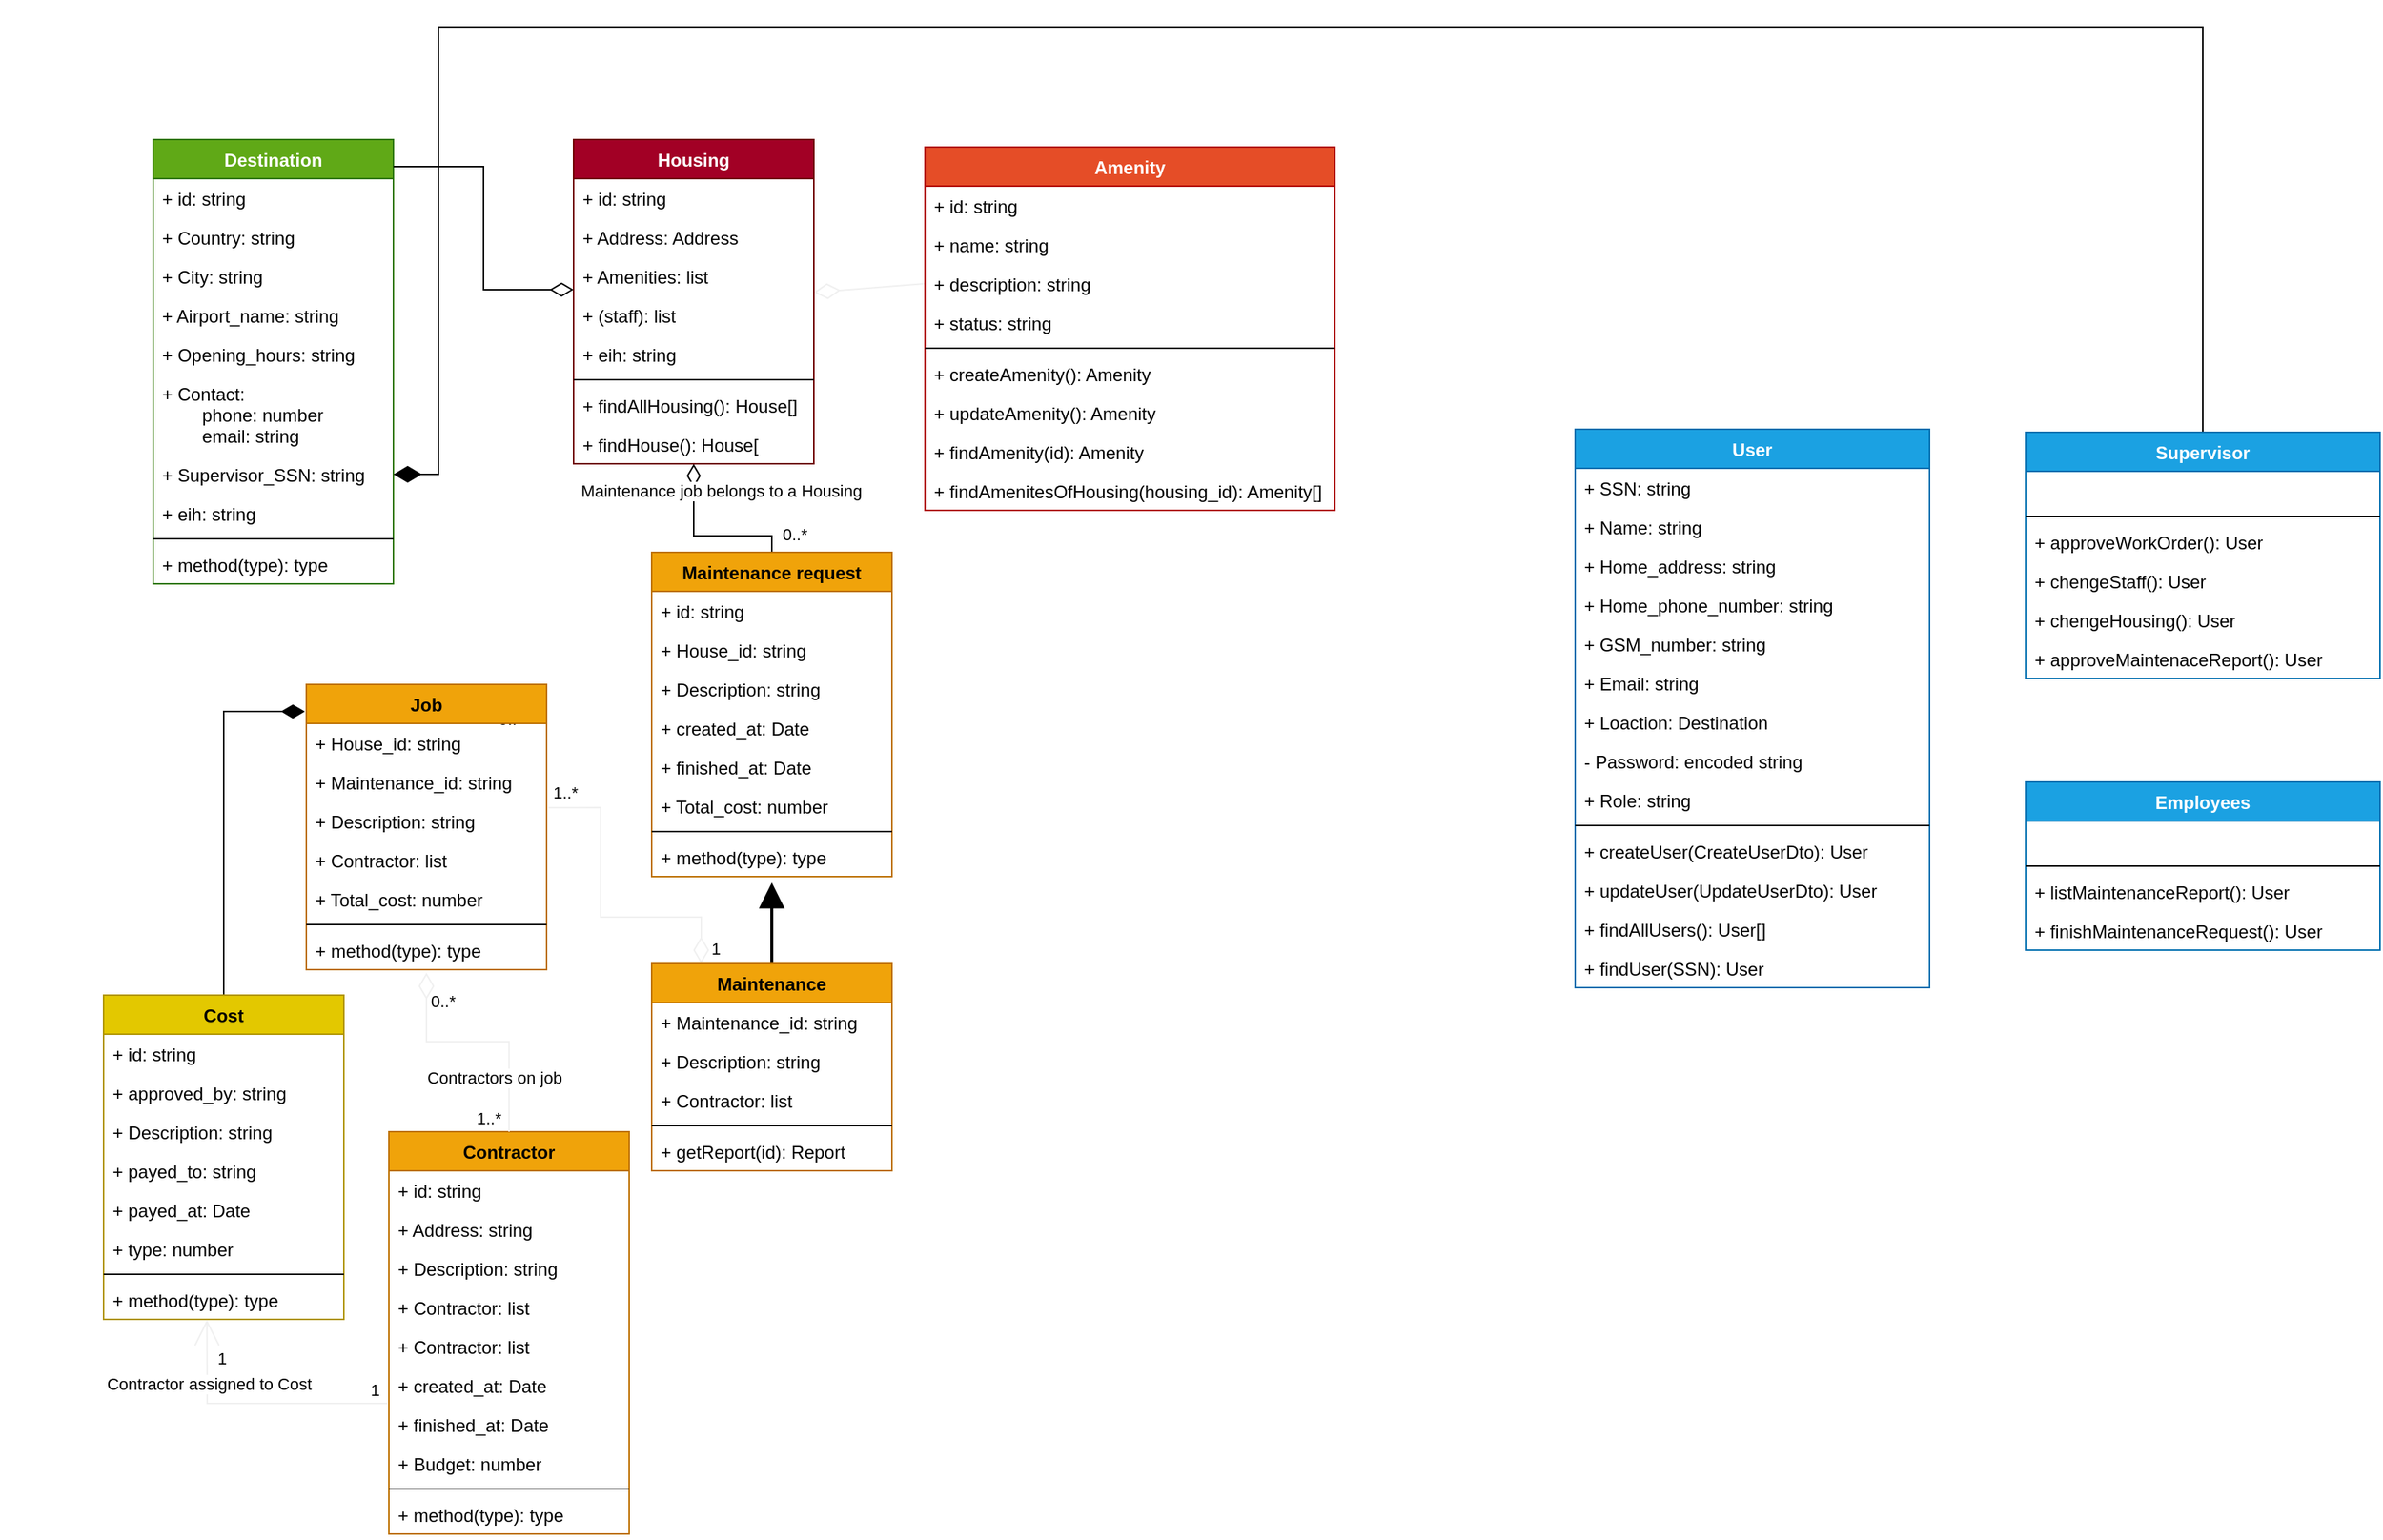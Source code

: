 <mxfile>
    <diagram id="9KU0bBCEW-RaKqwevqUj" name="Page-1">
        <mxGraphModel dx="584" dy="1667" grid="0" gridSize="10" guides="1" tooltips="1" connect="1" arrows="1" fold="1" page="1" pageScale="1" pageWidth="850" pageHeight="1100" math="0" shadow="0">
            <root>
                <mxCell id="0"/>
                <mxCell id="1" parent="0"/>
                <mxCell id="xqXcfZDND8LfCUrQlwkF-1" value="User" style="swimlane;fontStyle=1;align=center;verticalAlign=top;childLayout=stackLayout;horizontal=1;startSize=26;horizontalStack=0;resizeParent=1;resizeParentMax=0;resizeLast=0;collapsible=1;marginBottom=0;fillColor=#1ba1e2;strokeColor=#006EAF;fontColor=#ffffff;" parent="1" vertex="1">
                    <mxGeometry x="1007" y="268" width="236" height="372" as="geometry"/>
                </mxCell>
                <mxCell id="xqXcfZDND8LfCUrQlwkF-2" value="+ SSN: string" style="text;strokeColor=none;fillColor=none;align=left;verticalAlign=top;spacingLeft=4;spacingRight=4;overflow=hidden;rotatable=0;points=[[0,0.5],[1,0.5]];portConstraint=eastwest;" parent="xqXcfZDND8LfCUrQlwkF-1" vertex="1">
                    <mxGeometry y="26" width="236" height="26" as="geometry"/>
                </mxCell>
                <mxCell id="xqXcfZDND8LfCUrQlwkF-5" value="+ Name: string" style="text;strokeColor=none;fillColor=none;align=left;verticalAlign=top;spacingLeft=4;spacingRight=4;overflow=hidden;rotatable=0;points=[[0,0.5],[1,0.5]];portConstraint=eastwest;" parent="xqXcfZDND8LfCUrQlwkF-1" vertex="1">
                    <mxGeometry y="52" width="236" height="26" as="geometry"/>
                </mxCell>
                <mxCell id="61" value="+ Home_address: string" style="text;strokeColor=none;fillColor=none;align=left;verticalAlign=top;spacingLeft=4;spacingRight=4;overflow=hidden;rotatable=0;points=[[0,0.5],[1,0.5]];portConstraint=eastwest;" vertex="1" parent="xqXcfZDND8LfCUrQlwkF-1">
                    <mxGeometry y="78" width="236" height="26" as="geometry"/>
                </mxCell>
                <mxCell id="63" value="+ Home_phone_number: string" style="text;strokeColor=none;fillColor=none;align=left;verticalAlign=top;spacingLeft=4;spacingRight=4;overflow=hidden;rotatable=0;points=[[0,0.5],[1,0.5]];portConstraint=eastwest;" vertex="1" parent="xqXcfZDND8LfCUrQlwkF-1">
                    <mxGeometry y="104" width="236" height="26" as="geometry"/>
                </mxCell>
                <mxCell id="64" value="+ GSM_number: string" style="text;strokeColor=none;fillColor=none;align=left;verticalAlign=top;spacingLeft=4;spacingRight=4;overflow=hidden;rotatable=0;points=[[0,0.5],[1,0.5]];portConstraint=eastwest;" vertex="1" parent="xqXcfZDND8LfCUrQlwkF-1">
                    <mxGeometry y="130" width="236" height="26" as="geometry"/>
                </mxCell>
                <mxCell id="65" value="+ Email: string" style="text;strokeColor=none;fillColor=none;align=left;verticalAlign=top;spacingLeft=4;spacingRight=4;overflow=hidden;rotatable=0;points=[[0,0.5],[1,0.5]];portConstraint=eastwest;" vertex="1" parent="xqXcfZDND8LfCUrQlwkF-1">
                    <mxGeometry y="156" width="236" height="26" as="geometry"/>
                </mxCell>
                <mxCell id="66" value="+ Loaction: Destination" style="text;strokeColor=none;fillColor=none;align=left;verticalAlign=top;spacingLeft=4;spacingRight=4;overflow=hidden;rotatable=0;points=[[0,0.5],[1,0.5]];portConstraint=eastwest;" vertex="1" parent="xqXcfZDND8LfCUrQlwkF-1">
                    <mxGeometry y="182" width="236" height="26" as="geometry"/>
                </mxCell>
                <mxCell id="xqXcfZDND8LfCUrQlwkF-6" value="- Password: encoded string" style="text;strokeColor=none;fillColor=none;align=left;verticalAlign=top;spacingLeft=4;spacingRight=4;overflow=hidden;rotatable=0;points=[[0,0.5],[1,0.5]];portConstraint=eastwest;" parent="xqXcfZDND8LfCUrQlwkF-1" vertex="1">
                    <mxGeometry y="208" width="236" height="26" as="geometry"/>
                </mxCell>
                <mxCell id="xqXcfZDND8LfCUrQlwkF-7" value="+ Role: string" style="text;strokeColor=none;fillColor=none;align=left;verticalAlign=top;spacingLeft=4;spacingRight=4;overflow=hidden;rotatable=0;points=[[0,0.5],[1,0.5]];portConstraint=eastwest;" parent="xqXcfZDND8LfCUrQlwkF-1" vertex="1">
                    <mxGeometry y="234" width="236" height="26" as="geometry"/>
                </mxCell>
                <mxCell id="xqXcfZDND8LfCUrQlwkF-3" value="" style="line;strokeWidth=1;fillColor=none;align=left;verticalAlign=middle;spacingTop=-1;spacingLeft=3;spacingRight=3;rotatable=0;labelPosition=right;points=[];portConstraint=eastwest;" parent="xqXcfZDND8LfCUrQlwkF-1" vertex="1">
                    <mxGeometry y="260" width="236" height="8" as="geometry"/>
                </mxCell>
                <mxCell id="xqXcfZDND8LfCUrQlwkF-4" value="+ createUser(CreateUserDto): User" style="text;strokeColor=none;fillColor=none;align=left;verticalAlign=top;spacingLeft=4;spacingRight=4;overflow=hidden;rotatable=0;points=[[0,0.5],[1,0.5]];portConstraint=eastwest;" parent="xqXcfZDND8LfCUrQlwkF-1" vertex="1">
                    <mxGeometry y="268" width="236" height="26" as="geometry"/>
                </mxCell>
                <mxCell id="28" value="+ updateUser(UpdateUserDto): User" style="text;strokeColor=none;fillColor=none;align=left;verticalAlign=top;spacingLeft=4;spacingRight=4;overflow=hidden;rotatable=0;points=[[0,0.5],[1,0.5]];portConstraint=eastwest;" vertex="1" parent="xqXcfZDND8LfCUrQlwkF-1">
                    <mxGeometry y="294" width="236" height="26" as="geometry"/>
                </mxCell>
                <mxCell id="29" value="+ findAllUsers(): User[]" style="text;strokeColor=none;fillColor=none;align=left;verticalAlign=top;spacingLeft=4;spacingRight=4;overflow=hidden;rotatable=0;points=[[0,0.5],[1,0.5]];portConstraint=eastwest;" vertex="1" parent="xqXcfZDND8LfCUrQlwkF-1">
                    <mxGeometry y="320" width="236" height="26" as="geometry"/>
                </mxCell>
                <mxCell id="30" value="+ findUser(SSN): User" style="text;strokeColor=none;fillColor=none;align=left;verticalAlign=top;spacingLeft=4;spacingRight=4;overflow=hidden;rotatable=0;points=[[0,0.5],[1,0.5]];portConstraint=eastwest;" vertex="1" parent="xqXcfZDND8LfCUrQlwkF-1">
                    <mxGeometry y="346" width="236" height="26" as="geometry"/>
                </mxCell>
                <mxCell id="12" style="edgeStyle=none;html=1;entryX=0.5;entryY=0;entryDx=0;entryDy=0;startArrow=diamondThin;startFill=0;endArrow=none;endFill=0;endSize=14;startSize=13;rounded=0;" edge="1" parent="1" source="xqXcfZDND8LfCUrQlwkF-8" target="xqXcfZDND8LfCUrQlwkF-35">
                    <mxGeometry relative="1" as="geometry">
                        <Array as="points">
                            <mxPoint x="420" y="339"/>
                            <mxPoint x="472" y="339"/>
                        </Array>
                    </mxGeometry>
                </mxCell>
                <mxCell id="79" style="edgeStyle=none;rounded=0;jumpStyle=line;html=1;entryX=0;entryY=0.5;entryDx=0;entryDy=0;fontSize=11;startArrow=diamondThin;startFill=0;endArrow=none;endFill=0;startSize=15;endSize=16;strokeColor=#f0f0f0;" edge="1" parent="1" source="xqXcfZDND8LfCUrQlwkF-8" target="70">
                    <mxGeometry relative="1" as="geometry"/>
                </mxCell>
                <mxCell id="xqXcfZDND8LfCUrQlwkF-8" value="Housing" style="swimlane;fontStyle=1;align=center;verticalAlign=top;childLayout=stackLayout;horizontal=1;startSize=26;horizontalStack=0;resizeParent=1;resizeParentMax=0;resizeLast=0;collapsible=1;marginBottom=0;fillColor=#a20025;strokeColor=#6F0000;fontColor=#ffffff;" parent="1" vertex="1">
                    <mxGeometry x="340" y="75" width="160" height="216" as="geometry"/>
                </mxCell>
                <mxCell id="xqXcfZDND8LfCUrQlwkF-15" value="+ id: string" style="text;strokeColor=none;fillColor=none;align=left;verticalAlign=top;spacingLeft=4;spacingRight=4;overflow=hidden;rotatable=0;points=[[0,0.5],[1,0.5]];portConstraint=eastwest;" parent="xqXcfZDND8LfCUrQlwkF-8" vertex="1">
                    <mxGeometry y="26" width="160" height="26" as="geometry"/>
                </mxCell>
                <mxCell id="xqXcfZDND8LfCUrQlwkF-9" value="+ Address: Address" style="text;strokeColor=none;fillColor=none;align=left;verticalAlign=top;spacingLeft=4;spacingRight=4;overflow=hidden;rotatable=0;points=[[0,0.5],[1,0.5]];portConstraint=eastwest;" parent="xqXcfZDND8LfCUrQlwkF-8" vertex="1">
                    <mxGeometry y="52" width="160" height="26" as="geometry"/>
                </mxCell>
                <mxCell id="xqXcfZDND8LfCUrQlwkF-10" value="+ Amenities: list" style="text;strokeColor=none;fillColor=none;align=left;verticalAlign=top;spacingLeft=4;spacingRight=4;overflow=hidden;rotatable=0;points=[[0,0.5],[1,0.5]];portConstraint=eastwest;" parent="xqXcfZDND8LfCUrQlwkF-8" vertex="1">
                    <mxGeometry y="78" width="160" height="26" as="geometry"/>
                </mxCell>
                <mxCell id="xqXcfZDND8LfCUrQlwkF-11" value="+ (staff): list" style="text;strokeColor=none;fillColor=none;align=left;verticalAlign=top;spacingLeft=4;spacingRight=4;overflow=hidden;rotatable=0;points=[[0,0.5],[1,0.5]];portConstraint=eastwest;" parent="xqXcfZDND8LfCUrQlwkF-8" vertex="1">
                    <mxGeometry y="104" width="160" height="26" as="geometry"/>
                </mxCell>
                <mxCell id="xqXcfZDND8LfCUrQlwkF-12" value="+ eih: string" style="text;strokeColor=none;fillColor=none;align=left;verticalAlign=top;spacingLeft=4;spacingRight=4;overflow=hidden;rotatable=0;points=[[0,0.5],[1,0.5]];portConstraint=eastwest;" parent="xqXcfZDND8LfCUrQlwkF-8" vertex="1">
                    <mxGeometry y="130" width="160" height="26" as="geometry"/>
                </mxCell>
                <mxCell id="xqXcfZDND8LfCUrQlwkF-13" value="" style="line;strokeWidth=1;fillColor=none;align=left;verticalAlign=middle;spacingTop=-1;spacingLeft=3;spacingRight=3;rotatable=0;labelPosition=right;points=[];portConstraint=eastwest;" parent="xqXcfZDND8LfCUrQlwkF-8" vertex="1">
                    <mxGeometry y="156" width="160" height="8" as="geometry"/>
                </mxCell>
                <mxCell id="xqXcfZDND8LfCUrQlwkF-14" value="+ findAllHousing(): House[]" style="text;strokeColor=none;fillColor=none;align=left;verticalAlign=top;spacingLeft=4;spacingRight=4;overflow=hidden;rotatable=0;points=[[0,0.5],[1,0.5]];portConstraint=eastwest;" parent="xqXcfZDND8LfCUrQlwkF-8" vertex="1">
                    <mxGeometry y="164" width="160" height="26" as="geometry"/>
                </mxCell>
                <mxCell id="119" value="+ findHouse(): House[" style="text;strokeColor=none;fillColor=none;align=left;verticalAlign=top;spacingLeft=4;spacingRight=4;overflow=hidden;rotatable=0;points=[[0,0.5],[1,0.5]];portConstraint=eastwest;" vertex="1" parent="xqXcfZDND8LfCUrQlwkF-8">
                    <mxGeometry y="190" width="160" height="26" as="geometry"/>
                </mxCell>
                <mxCell id="xqXcfZDND8LfCUrQlwkF-16" value="Destination" style="swimlane;fontStyle=1;align=center;verticalAlign=top;childLayout=stackLayout;horizontal=1;startSize=26;horizontalStack=0;resizeParent=1;resizeParentMax=0;resizeLast=0;collapsible=1;marginBottom=0;fillColor=#60a917;strokeColor=#2D7600;fontColor=#ffffff;" parent="1" vertex="1">
                    <mxGeometry x="60" y="75" width="160" height="296" as="geometry"/>
                </mxCell>
                <mxCell id="xqXcfZDND8LfCUrQlwkF-17" value="+ id: string" style="text;strokeColor=none;fillColor=none;align=left;verticalAlign=top;spacingLeft=4;spacingRight=4;overflow=hidden;rotatable=0;points=[[0,0.5],[1,0.5]];portConstraint=eastwest;" parent="xqXcfZDND8LfCUrQlwkF-16" vertex="1">
                    <mxGeometry y="26" width="160" height="26" as="geometry"/>
                </mxCell>
                <mxCell id="xqXcfZDND8LfCUrQlwkF-18" value="+ Country: string" style="text;strokeColor=none;fillColor=none;align=left;verticalAlign=top;spacingLeft=4;spacingRight=4;overflow=hidden;rotatable=0;points=[[0,0.5],[1,0.5]];portConstraint=eastwest;" parent="xqXcfZDND8LfCUrQlwkF-16" vertex="1">
                    <mxGeometry y="52" width="160" height="26" as="geometry"/>
                </mxCell>
                <mxCell id="xqXcfZDND8LfCUrQlwkF-32" value="+ City: string" style="text;strokeColor=none;fillColor=none;align=left;verticalAlign=top;spacingLeft=4;spacingRight=4;overflow=hidden;rotatable=0;points=[[0,0.5],[1,0.5]];portConstraint=eastwest;" parent="xqXcfZDND8LfCUrQlwkF-16" vertex="1">
                    <mxGeometry y="78" width="160" height="26" as="geometry"/>
                </mxCell>
                <mxCell id="xqXcfZDND8LfCUrQlwkF-34" value="+ Airport_name: string" style="text;strokeColor=none;fillColor=none;align=left;verticalAlign=top;spacingLeft=4;spacingRight=4;overflow=hidden;rotatable=0;points=[[0,0.5],[1,0.5]];portConstraint=eastwest;" parent="xqXcfZDND8LfCUrQlwkF-16" vertex="1">
                    <mxGeometry y="104" width="160" height="26" as="geometry"/>
                </mxCell>
                <mxCell id="xqXcfZDND8LfCUrQlwkF-33" value="+ Opening_hours: string" style="text;strokeColor=none;fillColor=none;align=left;verticalAlign=top;spacingLeft=4;spacingRight=4;overflow=hidden;rotatable=0;points=[[0,0.5],[1,0.5]];portConstraint=eastwest;" parent="xqXcfZDND8LfCUrQlwkF-16" vertex="1">
                    <mxGeometry y="130" width="160" height="26" as="geometry"/>
                </mxCell>
                <mxCell id="xqXcfZDND8LfCUrQlwkF-19" value="+ Contact: &#10;        phone: number&#10;        email: string" style="text;strokeColor=none;fillColor=none;align=left;verticalAlign=top;spacingLeft=4;spacingRight=4;overflow=hidden;rotatable=0;points=[[0,0.5],[1,0.5]];portConstraint=eastwest;" parent="xqXcfZDND8LfCUrQlwkF-16" vertex="1">
                    <mxGeometry y="156" width="160" height="54" as="geometry"/>
                </mxCell>
                <mxCell id="xqXcfZDND8LfCUrQlwkF-20" value="+ Supervisor_SSN: string" style="text;strokeColor=none;fillColor=none;align=left;verticalAlign=top;spacingLeft=4;spacingRight=4;overflow=hidden;rotatable=0;points=[[0,0.5],[1,0.5]];portConstraint=eastwest;" parent="xqXcfZDND8LfCUrQlwkF-16" vertex="1">
                    <mxGeometry y="210" width="160" height="26" as="geometry"/>
                </mxCell>
                <mxCell id="xqXcfZDND8LfCUrQlwkF-21" value="+ eih: string" style="text;strokeColor=none;fillColor=none;align=left;verticalAlign=top;spacingLeft=4;spacingRight=4;overflow=hidden;rotatable=0;points=[[0,0.5],[1,0.5]];portConstraint=eastwest;" parent="xqXcfZDND8LfCUrQlwkF-16" vertex="1">
                    <mxGeometry y="236" width="160" height="26" as="geometry"/>
                </mxCell>
                <mxCell id="xqXcfZDND8LfCUrQlwkF-22" value="" style="line;strokeWidth=1;fillColor=none;align=left;verticalAlign=middle;spacingTop=-1;spacingLeft=3;spacingRight=3;rotatable=0;labelPosition=right;points=[];portConstraint=eastwest;" parent="xqXcfZDND8LfCUrQlwkF-16" vertex="1">
                    <mxGeometry y="262" width="160" height="8" as="geometry"/>
                </mxCell>
                <mxCell id="xqXcfZDND8LfCUrQlwkF-23" value="+ method(type): type" style="text;strokeColor=none;fillColor=none;align=left;verticalAlign=top;spacingLeft=4;spacingRight=4;overflow=hidden;rotatable=0;points=[[0,0.5],[1,0.5]];portConstraint=eastwest;" parent="xqXcfZDND8LfCUrQlwkF-16" vertex="1">
                    <mxGeometry y="270" width="160" height="26" as="geometry"/>
                </mxCell>
                <mxCell id="15" style="edgeStyle=none;html=1;fontSize=8;startArrow=diamondThin;startFill=1;endArrow=none;endFill=0;startSize=13;endSize=14;entryX=0.5;entryY=0;entryDx=0;entryDy=0;exitX=-0.006;exitY=0.095;exitDx=0;exitDy=0;exitPerimeter=0;jumpStyle=line;rounded=0;" edge="1" parent="1" source="80" target="2">
                    <mxGeometry relative="1" as="geometry">
                        <Array as="points">
                            <mxPoint x="107" y="456"/>
                        </Array>
                    </mxGeometry>
                </mxCell>
                <mxCell id="92" style="edgeStyle=none;rounded=0;jumpStyle=line;html=1;entryX=1.007;entryY=0.16;entryDx=0;entryDy=0;entryPerimeter=0;fontSize=11;startArrow=diamondThin;startFill=0;endArrow=none;endFill=0;startSize=15;endSize=16;strokeColor=#f0f0f0;exitX=0.206;exitY=0;exitDx=0;exitDy=0;exitPerimeter=0;" edge="1" parent="1" source="110" target="83">
                    <mxGeometry relative="1" as="geometry">
                        <Array as="points">
                            <mxPoint x="425" y="593"/>
                            <mxPoint x="358" y="593"/>
                            <mxPoint x="358" y="520"/>
                        </Array>
                    </mxGeometry>
                </mxCell>
                <mxCell id="xqXcfZDND8LfCUrQlwkF-35" value="Maintenance request" style="swimlane;fontStyle=1;align=center;verticalAlign=top;childLayout=stackLayout;horizontal=1;startSize=26;horizontalStack=0;resizeParent=1;resizeParentMax=0;resizeLast=0;collapsible=1;marginBottom=0;fillColor=#f0a30a;strokeColor=#BD7000;fontColor=#000000;" parent="1" vertex="1">
                    <mxGeometry x="392" y="350" width="160" height="216" as="geometry"/>
                </mxCell>
                <mxCell id="xqXcfZDND8LfCUrQlwkF-36" value="+ id: string" style="text;strokeColor=none;fillColor=none;align=left;verticalAlign=top;spacingLeft=4;spacingRight=4;overflow=hidden;rotatable=0;points=[[0,0.5],[1,0.5]];portConstraint=eastwest;" parent="xqXcfZDND8LfCUrQlwkF-35" vertex="1">
                    <mxGeometry y="26" width="160" height="26" as="geometry"/>
                </mxCell>
                <mxCell id="111" value="+ House_id: string" style="text;strokeColor=none;fillColor=none;align=left;verticalAlign=top;spacingLeft=4;spacingRight=4;overflow=hidden;rotatable=0;points=[[0,0.5],[1,0.5]];portConstraint=eastwest;" vertex="1" parent="xqXcfZDND8LfCUrQlwkF-35">
                    <mxGeometry y="52" width="160" height="26" as="geometry"/>
                </mxCell>
                <mxCell id="xqXcfZDND8LfCUrQlwkF-38" value="+ Description: string" style="text;strokeColor=none;fillColor=none;align=left;verticalAlign=top;spacingLeft=4;spacingRight=4;overflow=hidden;rotatable=0;points=[[0,0.5],[1,0.5]];portConstraint=eastwest;" parent="xqXcfZDND8LfCUrQlwkF-35" vertex="1">
                    <mxGeometry y="78" width="160" height="26" as="geometry"/>
                </mxCell>
                <mxCell id="xqXcfZDND8LfCUrQlwkF-40" value="+ created_at: Date" style="text;strokeColor=none;fillColor=none;align=left;verticalAlign=top;spacingLeft=4;spacingRight=4;overflow=hidden;rotatable=0;points=[[0,0.5],[1,0.5]];portConstraint=eastwest;" parent="xqXcfZDND8LfCUrQlwkF-35" vertex="1">
                    <mxGeometry y="104" width="160" height="26" as="geometry"/>
                </mxCell>
                <mxCell id="101" value="+ finished_at: Date" style="text;strokeColor=none;fillColor=none;align=left;verticalAlign=top;spacingLeft=4;spacingRight=4;overflow=hidden;rotatable=0;points=[[0,0.5],[1,0.5]];portConstraint=eastwest;" vertex="1" parent="xqXcfZDND8LfCUrQlwkF-35">
                    <mxGeometry y="130" width="160" height="26" as="geometry"/>
                </mxCell>
                <mxCell id="115" value="+ Total_cost: number" style="text;strokeColor=none;fillColor=none;align=left;verticalAlign=top;spacingLeft=4;spacingRight=4;overflow=hidden;rotatable=0;points=[[0,0.5],[1,0.5]];portConstraint=eastwest;" vertex="1" parent="xqXcfZDND8LfCUrQlwkF-35">
                    <mxGeometry y="156" width="160" height="26" as="geometry"/>
                </mxCell>
                <mxCell id="xqXcfZDND8LfCUrQlwkF-41" value="" style="line;strokeWidth=1;fillColor=none;align=left;verticalAlign=middle;spacingTop=-1;spacingLeft=3;spacingRight=3;rotatable=0;labelPosition=right;points=[];portConstraint=eastwest;" parent="xqXcfZDND8LfCUrQlwkF-35" vertex="1">
                    <mxGeometry y="182" width="160" height="8" as="geometry"/>
                </mxCell>
                <mxCell id="xqXcfZDND8LfCUrQlwkF-42" value="+ method(type): type" style="text;strokeColor=none;fillColor=none;align=left;verticalAlign=top;spacingLeft=4;spacingRight=4;overflow=hidden;rotatable=0;points=[[0,0.5],[1,0.5]];portConstraint=eastwest;" parent="xqXcfZDND8LfCUrQlwkF-35" vertex="1">
                    <mxGeometry y="190" width="160" height="26" as="geometry"/>
                </mxCell>
                <mxCell id="2" value="Cost" style="swimlane;fontStyle=1;align=center;verticalAlign=top;childLayout=stackLayout;horizontal=1;startSize=26;horizontalStack=0;resizeParent=1;resizeParentMax=0;resizeLast=0;collapsible=1;marginBottom=0;fillColor=#e3c800;strokeColor=#B09500;fontColor=#000000;" vertex="1" parent="1">
                    <mxGeometry x="27" y="645" width="160" height="216" as="geometry"/>
                </mxCell>
                <mxCell id="3" value="+ id: string" style="text;strokeColor=none;fillColor=none;align=left;verticalAlign=top;spacingLeft=4;spacingRight=4;overflow=hidden;rotatable=0;points=[[0,0.5],[1,0.5]];portConstraint=eastwest;" vertex="1" parent="2">
                    <mxGeometry y="26" width="160" height="26" as="geometry"/>
                </mxCell>
                <mxCell id="4" value="+ approved_by: string" style="text;strokeColor=none;fillColor=none;align=left;verticalAlign=top;spacingLeft=4;spacingRight=4;overflow=hidden;rotatable=0;points=[[0,0.5],[1,0.5]];portConstraint=eastwest;" vertex="1" parent="2">
                    <mxGeometry y="52" width="160" height="26" as="geometry"/>
                </mxCell>
                <mxCell id="5" value="+ Description: string" style="text;strokeColor=none;fillColor=none;align=left;verticalAlign=top;spacingLeft=4;spacingRight=4;overflow=hidden;rotatable=0;points=[[0,0.5],[1,0.5]];portConstraint=eastwest;" vertex="1" parent="2">
                    <mxGeometry y="78" width="160" height="26" as="geometry"/>
                </mxCell>
                <mxCell id="6" value="+ payed_to: string" style="text;strokeColor=none;fillColor=none;align=left;verticalAlign=top;spacingLeft=4;spacingRight=4;overflow=hidden;rotatable=0;points=[[0,0.5],[1,0.5]];portConstraint=eastwest;" vertex="1" parent="2">
                    <mxGeometry y="104" width="160" height="26" as="geometry"/>
                </mxCell>
                <mxCell id="7" value="+ payed_at: Date" style="text;strokeColor=none;fillColor=none;align=left;verticalAlign=top;spacingLeft=4;spacingRight=4;overflow=hidden;rotatable=0;points=[[0,0.5],[1,0.5]];portConstraint=eastwest;" vertex="1" parent="2">
                    <mxGeometry y="130" width="160" height="26" as="geometry"/>
                </mxCell>
                <mxCell id="9" value="+ type: number" style="text;strokeColor=none;fillColor=none;align=left;verticalAlign=top;spacingLeft=4;spacingRight=4;overflow=hidden;rotatable=0;points=[[0,0.5],[1,0.5]];portConstraint=eastwest;" vertex="1" parent="2">
                    <mxGeometry y="156" width="160" height="26" as="geometry"/>
                </mxCell>
                <mxCell id="10" value="" style="line;strokeWidth=1;fillColor=none;align=left;verticalAlign=middle;spacingTop=-1;spacingLeft=3;spacingRight=3;rotatable=0;labelPosition=right;points=[];portConstraint=eastwest;" vertex="1" parent="2">
                    <mxGeometry y="182" width="160" height="8" as="geometry"/>
                </mxCell>
                <mxCell id="11" value="+ method(type): type" style="text;strokeColor=none;fillColor=none;align=left;verticalAlign=top;spacingLeft=4;spacingRight=4;overflow=hidden;rotatable=0;points=[[0,0.5],[1,0.5]];portConstraint=eastwest;" vertex="1" parent="2">
                    <mxGeometry y="190" width="160" height="26" as="geometry"/>
                </mxCell>
                <mxCell id="13" value="0..*" style="text;html=1;resizable=0;autosize=1;align=center;verticalAlign=middle;points=[];fillColor=none;strokeColor=none;rounded=0;fontSize=11;" vertex="1" parent="1">
                    <mxGeometry x="473" y="329" width="27" height="17" as="geometry"/>
                </mxCell>
                <mxCell id="16" value="Contractor" style="swimlane;fontStyle=1;align=center;verticalAlign=top;childLayout=stackLayout;horizontal=1;startSize=26;horizontalStack=0;resizeParent=1;resizeParentMax=0;resizeLast=0;collapsible=1;marginBottom=0;fillColor=#f0a30a;strokeColor=#BD7000;fontColor=#000000;" vertex="1" parent="1">
                    <mxGeometry x="217" y="736" width="160" height="268" as="geometry"/>
                </mxCell>
                <mxCell id="17" value="+ id: string" style="text;strokeColor=none;fillColor=none;align=left;verticalAlign=top;spacingLeft=4;spacingRight=4;overflow=hidden;rotatable=0;points=[[0,0.5],[1,0.5]];portConstraint=eastwest;" vertex="1" parent="16">
                    <mxGeometry y="26" width="160" height="26" as="geometry"/>
                </mxCell>
                <mxCell id="18" value="+ Address: string" style="text;strokeColor=none;fillColor=none;align=left;verticalAlign=top;spacingLeft=4;spacingRight=4;overflow=hidden;rotatable=0;points=[[0,0.5],[1,0.5]];portConstraint=eastwest;" vertex="1" parent="16">
                    <mxGeometry y="52" width="160" height="26" as="geometry"/>
                </mxCell>
                <mxCell id="19" value="+ Description: string" style="text;strokeColor=none;fillColor=none;align=left;verticalAlign=top;spacingLeft=4;spacingRight=4;overflow=hidden;rotatable=0;points=[[0,0.5],[1,0.5]];portConstraint=eastwest;" vertex="1" parent="16">
                    <mxGeometry y="78" width="160" height="26" as="geometry"/>
                </mxCell>
                <mxCell id="36" value="+ Contractor: list" style="text;strokeColor=none;fillColor=none;align=left;verticalAlign=top;spacingLeft=4;spacingRight=4;overflow=hidden;rotatable=0;points=[[0,0.5],[1,0.5]];portConstraint=eastwest;" vertex="1" parent="16">
                    <mxGeometry y="104" width="160" height="26" as="geometry"/>
                </mxCell>
                <mxCell id="20" value="+ Contractor: list" style="text;strokeColor=none;fillColor=none;align=left;verticalAlign=top;spacingLeft=4;spacingRight=4;overflow=hidden;rotatable=0;points=[[0,0.5],[1,0.5]];portConstraint=eastwest;" vertex="1" parent="16">
                    <mxGeometry y="130" width="160" height="26" as="geometry"/>
                </mxCell>
                <mxCell id="21" value="+ created_at: Date" style="text;strokeColor=none;fillColor=none;align=left;verticalAlign=top;spacingLeft=4;spacingRight=4;overflow=hidden;rotatable=0;points=[[0,0.5],[1,0.5]];portConstraint=eastwest;" vertex="1" parent="16">
                    <mxGeometry y="156" width="160" height="26" as="geometry"/>
                </mxCell>
                <mxCell id="22" value="+ finished_at: Date" style="text;strokeColor=none;fillColor=none;align=left;verticalAlign=top;spacingLeft=4;spacingRight=4;overflow=hidden;rotatable=0;points=[[0,0.5],[1,0.5]];portConstraint=eastwest;" vertex="1" parent="16">
                    <mxGeometry y="182" width="160" height="26" as="geometry"/>
                </mxCell>
                <mxCell id="23" value="+ Budget: number" style="text;strokeColor=none;fillColor=none;align=left;verticalAlign=top;spacingLeft=4;spacingRight=4;overflow=hidden;rotatable=0;points=[[0,0.5],[1,0.5]];portConstraint=eastwest;" vertex="1" parent="16">
                    <mxGeometry y="208" width="160" height="26" as="geometry"/>
                </mxCell>
                <mxCell id="24" value="" style="line;strokeWidth=1;fillColor=none;align=left;verticalAlign=middle;spacingTop=-1;spacingLeft=3;spacingRight=3;rotatable=0;labelPosition=right;points=[];portConstraint=eastwest;" vertex="1" parent="16">
                    <mxGeometry y="234" width="160" height="8" as="geometry"/>
                </mxCell>
                <mxCell id="25" value="+ method(type): type" style="text;strokeColor=none;fillColor=none;align=left;verticalAlign=top;spacingLeft=4;spacingRight=4;overflow=hidden;rotatable=0;points=[[0,0.5],[1,0.5]];portConstraint=eastwest;" vertex="1" parent="16">
                    <mxGeometry y="242" width="160" height="26" as="geometry"/>
                </mxCell>
                <mxCell id="27" style="edgeStyle=none;html=1;startArrow=diamondThin;startFill=0;endArrow=none;endFill=0;endSize=14;startSize=13;rounded=0;" edge="1" parent="1">
                    <mxGeometry relative="1" as="geometry">
                        <mxPoint x="340" y="175" as="sourcePoint"/>
                        <mxPoint x="220" y="93" as="targetPoint"/>
                        <Array as="points">
                            <mxPoint x="280" y="175"/>
                            <mxPoint x="280" y="93"/>
                        </Array>
                    </mxGeometry>
                </mxCell>
                <mxCell id="32" value="" style="endArrow=none;html=1;fontSize=11;startSize=15;endSize=16;strokeColor=#f0f0f0;endFill=0;startArrow=open;startFill=0;exitX=0.43;exitY=1.01;exitDx=0;exitDy=0;exitPerimeter=0;rounded=0;entryX=-0.006;entryY=-0.038;entryDx=0;entryDy=0;entryPerimeter=0;" edge="1" parent="1" source="11" target="22">
                    <mxGeometry relative="1" as="geometry">
                        <mxPoint x="107" y="902" as="sourcePoint"/>
                        <mxPoint x="201" y="926" as="targetPoint"/>
                        <Array as="points">
                            <mxPoint x="96" y="917"/>
                        </Array>
                    </mxGeometry>
                </mxCell>
                <mxCell id="33" value="Contractor assigned to Cost" style="edgeLabel;resizable=0;html=1;align=center;verticalAlign=middle;" connectable="0" vertex="1" parent="32">
                    <mxGeometry relative="1" as="geometry">
                        <mxPoint x="-32" y="-13" as="offset"/>
                    </mxGeometry>
                </mxCell>
                <mxCell id="34" value="1" style="edgeLabel;resizable=0;html=1;align=left;verticalAlign=bottom;" connectable="0" vertex="1" parent="32">
                    <mxGeometry x="-1" relative="1" as="geometry">
                        <mxPoint x="5" y="34" as="offset"/>
                    </mxGeometry>
                </mxCell>
                <mxCell id="35" value="1" style="edgeLabel;resizable=0;html=1;align=right;verticalAlign=bottom;" connectable="0" vertex="1" parent="32">
                    <mxGeometry x="1" relative="1" as="geometry">
                        <mxPoint x="-5" y="-1" as="offset"/>
                    </mxGeometry>
                </mxCell>
                <mxCell id="37" value="" style="endArrow=none;html=1;fontSize=11;startSize=15;endSize=16;strokeColor=#f0f0f0;endFill=0;startArrow=diamondThin;startFill=0;rounded=0;entryX=0.5;entryY=0;entryDx=0;entryDy=0;" edge="1" parent="1" target="16">
                    <mxGeometry relative="1" as="geometry">
                        <mxPoint x="242" y="630" as="sourcePoint"/>
                        <mxPoint x="304" y="734" as="targetPoint"/>
                        <Array as="points">
                            <mxPoint x="242" y="676"/>
                            <mxPoint x="297" y="676"/>
                        </Array>
                    </mxGeometry>
                </mxCell>
                <mxCell id="38" value="Contractors on job" style="edgeLabel;resizable=0;html=1;align=center;verticalAlign=middle;" connectable="0" vertex="1" parent="37">
                    <mxGeometry relative="1" as="geometry">
                        <mxPoint x="10" y="24" as="offset"/>
                    </mxGeometry>
                </mxCell>
                <mxCell id="39" value="0..*" style="edgeLabel;resizable=0;html=1;align=left;verticalAlign=bottom;" connectable="0" vertex="1" parent="37">
                    <mxGeometry x="-1" relative="1" as="geometry">
                        <mxPoint x="1" y="27" as="offset"/>
                    </mxGeometry>
                </mxCell>
                <mxCell id="40" value="1..*" style="edgeLabel;resizable=0;html=1;align=right;verticalAlign=bottom;" connectable="0" vertex="1" parent="37">
                    <mxGeometry x="1" relative="1" as="geometry">
                        <mxPoint x="-5" y="-1" as="offset"/>
                    </mxGeometry>
                </mxCell>
                <mxCell id="41" value="Maintenance job belongs to a Housing" style="edgeLabel;resizable=0;html=1;align=center;verticalAlign=middle;" connectable="0" vertex="1" parent="37">
                    <mxGeometry relative="1" as="geometry">
                        <mxPoint x="161" y="-367" as="offset"/>
                    </mxGeometry>
                </mxCell>
                <mxCell id="93" value="0..*" style="edgeLabel;resizable=0;html=1;align=left;verticalAlign=bottom;" connectable="0" vertex="1" parent="37">
                    <mxGeometry x="-1" relative="1" as="geometry">
                        <mxPoint x="46" y="-161" as="offset"/>
                    </mxGeometry>
                </mxCell>
                <mxCell id="90" style="edgeStyle=none;html=1;entryX=1;entryY=0.5;entryDx=0;entryDy=0;endArrow=diamondThin;endFill=1;rounded=0;endSize=16;startSize=14;" edge="1" parent="1" source="42" target="xqXcfZDND8LfCUrQlwkF-20">
                    <mxGeometry relative="1" as="geometry">
                        <mxPoint x="256" y="302" as="targetPoint"/>
                        <Array as="points">
                            <mxPoint x="1425"/>
                            <mxPoint x="250"/>
                            <mxPoint x="250" y="298"/>
                        </Array>
                    </mxGeometry>
                </mxCell>
                <mxCell id="42" value="Supervisor" style="swimlane;fontStyle=1;align=center;verticalAlign=top;childLayout=stackLayout;horizontal=1;startSize=26;horizontalStack=0;resizeParent=1;resizeParentMax=0;resizeLast=0;collapsible=1;marginBottom=0;fillColor=#1ba1e2;strokeColor=#006EAF;fontColor=#ffffff;" vertex="1" parent="1">
                    <mxGeometry x="1307" y="270" width="236" height="164" as="geometry"/>
                </mxCell>
                <mxCell id="43" value=" " style="text;strokeColor=none;fillColor=none;align=left;verticalAlign=top;spacingLeft=4;spacingRight=4;overflow=hidden;rotatable=0;points=[[0,0.5],[1,0.5]];portConstraint=eastwest;" vertex="1" parent="42">
                    <mxGeometry y="26" width="236" height="26" as="geometry"/>
                </mxCell>
                <mxCell id="47" value="" style="line;strokeWidth=1;fillColor=none;align=left;verticalAlign=middle;spacingTop=-1;spacingLeft=3;spacingRight=3;rotatable=0;labelPosition=right;points=[];portConstraint=eastwest;" vertex="1" parent="42">
                    <mxGeometry y="52" width="236" height="8" as="geometry"/>
                </mxCell>
                <mxCell id="51" value="+ approveWorkOrder(): User" style="text;strokeColor=none;fillColor=none;align=left;verticalAlign=top;spacingLeft=4;spacingRight=4;overflow=hidden;rotatable=0;points=[[0,0.5],[1,0.5]];portConstraint=eastwest;" vertex="1" parent="42">
                    <mxGeometry y="60" width="236" height="26" as="geometry"/>
                </mxCell>
                <mxCell id="104" value="+ chengeStaff(): User" style="text;strokeColor=none;fillColor=none;align=left;verticalAlign=top;spacingLeft=4;spacingRight=4;overflow=hidden;rotatable=0;points=[[0,0.5],[1,0.5]];portConstraint=eastwest;" vertex="1" parent="42">
                    <mxGeometry y="86" width="236" height="26" as="geometry"/>
                </mxCell>
                <mxCell id="106" value="+ chengeHousing(): User" style="text;strokeColor=none;fillColor=none;align=left;verticalAlign=top;spacingLeft=4;spacingRight=4;overflow=hidden;rotatable=0;points=[[0,0.5],[1,0.5]];portConstraint=eastwest;" vertex="1" parent="42">
                    <mxGeometry y="112" width="236" height="26" as="geometry"/>
                </mxCell>
                <mxCell id="107" value="+ approveMaintenaceReport(): User" style="text;strokeColor=none;fillColor=none;align=left;verticalAlign=top;spacingLeft=4;spacingRight=4;overflow=hidden;rotatable=0;points=[[0,0.5],[1,0.5]];portConstraint=eastwest;" vertex="1" parent="42">
                    <mxGeometry y="138" width="236" height="26" as="geometry"/>
                </mxCell>
                <mxCell id="54" value="Employees" style="swimlane;fontStyle=1;align=center;verticalAlign=top;childLayout=stackLayout;horizontal=1;startSize=26;horizontalStack=0;resizeParent=1;resizeParentMax=0;resizeLast=0;collapsible=1;marginBottom=0;fillColor=#1ba1e2;strokeColor=#006EAF;fontColor=#ffffff;" vertex="1" parent="1">
                    <mxGeometry x="1307" y="503" width="236" height="112" as="geometry"/>
                </mxCell>
                <mxCell id="60" value=" " style="text;strokeColor=none;fillColor=none;align=left;verticalAlign=top;spacingLeft=4;spacingRight=4;overflow=hidden;rotatable=0;points=[[0,0.5],[1,0.5]];portConstraint=eastwest;" vertex="1" parent="54">
                    <mxGeometry y="26" width="236" height="26" as="geometry"/>
                </mxCell>
                <mxCell id="56" value="" style="line;strokeWidth=1;fillColor=none;align=left;verticalAlign=middle;spacingTop=-1;spacingLeft=3;spacingRight=3;rotatable=0;labelPosition=right;points=[];portConstraint=eastwest;" vertex="1" parent="54">
                    <mxGeometry y="52" width="236" height="8" as="geometry"/>
                </mxCell>
                <mxCell id="57" value="+ listMaintenanceReport(): User" style="text;strokeColor=none;fillColor=none;align=left;verticalAlign=top;spacingLeft=4;spacingRight=4;overflow=hidden;rotatable=0;points=[[0,0.5],[1,0.5]];portConstraint=eastwest;" vertex="1" parent="54">
                    <mxGeometry y="60" width="236" height="26" as="geometry"/>
                </mxCell>
                <mxCell id="109" value="+ finishMaintenanceRequest(): User" style="text;strokeColor=none;fillColor=none;align=left;verticalAlign=top;spacingLeft=4;spacingRight=4;overflow=hidden;rotatable=0;points=[[0,0.5],[1,0.5]];portConstraint=eastwest;" vertex="1" parent="54">
                    <mxGeometry y="86" width="236" height="26" as="geometry"/>
                </mxCell>
                <mxCell id="67" value="Amenity" style="swimlane;fontStyle=1;align=center;verticalAlign=top;childLayout=stackLayout;horizontal=1;startSize=26;horizontalStack=0;resizeParent=1;resizeParentMax=0;resizeLast=0;collapsible=1;marginBottom=0;strokeColor=#B20000;fontColor=#ffffff;fillColor=#E54D27;" vertex="1" parent="1">
                    <mxGeometry x="574" y="80" width="273" height="242" as="geometry"/>
                </mxCell>
                <mxCell id="68" value="+ id: string" style="text;strokeColor=none;fillColor=none;align=left;verticalAlign=top;spacingLeft=4;spacingRight=4;overflow=hidden;rotatable=0;points=[[0,0.5],[1,0.5]];portConstraint=eastwest;" vertex="1" parent="67">
                    <mxGeometry y="26" width="273" height="26" as="geometry"/>
                </mxCell>
                <mxCell id="69" value="+ name: string" style="text;strokeColor=none;fillColor=none;align=left;verticalAlign=top;spacingLeft=4;spacingRight=4;overflow=hidden;rotatable=0;points=[[0,0.5],[1,0.5]];portConstraint=eastwest;" vertex="1" parent="67">
                    <mxGeometry y="52" width="273" height="26" as="geometry"/>
                </mxCell>
                <mxCell id="70" value="+ description: string" style="text;strokeColor=none;fillColor=none;align=left;verticalAlign=top;spacingLeft=4;spacingRight=4;overflow=hidden;rotatable=0;points=[[0,0.5],[1,0.5]];portConstraint=eastwest;" vertex="1" parent="67">
                    <mxGeometry y="78" width="273" height="26" as="geometry"/>
                </mxCell>
                <mxCell id="72" value="+ status: string" style="text;strokeColor=none;fillColor=none;align=left;verticalAlign=top;spacingLeft=4;spacingRight=4;overflow=hidden;rotatable=0;points=[[0,0.5],[1,0.5]];portConstraint=eastwest;" vertex="1" parent="67">
                    <mxGeometry y="104" width="273" height="26" as="geometry"/>
                </mxCell>
                <mxCell id="73" value="" style="line;strokeWidth=1;fillColor=none;align=left;verticalAlign=middle;spacingTop=-1;spacingLeft=3;spacingRight=3;rotatable=0;labelPosition=right;points=[];portConstraint=eastwest;" vertex="1" parent="67">
                    <mxGeometry y="130" width="273" height="8" as="geometry"/>
                </mxCell>
                <mxCell id="74" value="+ createAmenity(): Amenity" style="text;strokeColor=none;fillColor=none;align=left;verticalAlign=top;spacingLeft=4;spacingRight=4;overflow=hidden;rotatable=0;points=[[0,0.5],[1,0.5]];portConstraint=eastwest;" vertex="1" parent="67">
                    <mxGeometry y="138" width="273" height="26" as="geometry"/>
                </mxCell>
                <mxCell id="75" value="+ updateAmenity(): Amenity" style="text;strokeColor=none;fillColor=none;align=left;verticalAlign=top;spacingLeft=4;spacingRight=4;overflow=hidden;rotatable=0;points=[[0,0.5],[1,0.5]];portConstraint=eastwest;" vertex="1" parent="67">
                    <mxGeometry y="164" width="273" height="26" as="geometry"/>
                </mxCell>
                <mxCell id="76" value="+ findAmenity(id): Amenity" style="text;strokeColor=none;fillColor=none;align=left;verticalAlign=top;spacingLeft=4;spacingRight=4;overflow=hidden;rotatable=0;points=[[0,0.5],[1,0.5]];portConstraint=eastwest;" vertex="1" parent="67">
                    <mxGeometry y="190" width="273" height="26" as="geometry"/>
                </mxCell>
                <mxCell id="77" value="+ findAmenitesOfHousing(housing_id): Amenity[]" style="text;strokeColor=none;fillColor=none;align=left;verticalAlign=top;spacingLeft=4;spacingRight=4;overflow=hidden;rotatable=0;points=[[0,0.5],[1,0.5]];portConstraint=eastwest;" vertex="1" parent="67">
                    <mxGeometry y="216" width="273" height="26" as="geometry"/>
                </mxCell>
                <mxCell id="80" value="Job" style="swimlane;fontStyle=1;align=center;verticalAlign=top;childLayout=stackLayout;horizontal=1;startSize=26;horizontalStack=0;resizeParent=1;resizeParentMax=0;resizeLast=0;collapsible=1;marginBottom=0;fillColor=#f0a30a;strokeColor=#BD7000;fontColor=#000000;" vertex="1" parent="1">
                    <mxGeometry x="162" y="438" width="160" height="190" as="geometry"/>
                </mxCell>
                <mxCell id="81" value="+ House_id: string" style="text;strokeColor=none;fillColor=none;align=left;verticalAlign=top;spacingLeft=4;spacingRight=4;overflow=hidden;rotatable=0;points=[[0,0.5],[1,0.5]];portConstraint=eastwest;" vertex="1" parent="80">
                    <mxGeometry y="26" width="160" height="26" as="geometry"/>
                </mxCell>
                <mxCell id="82" value="+ Maintenance_id: string" style="text;strokeColor=none;fillColor=none;align=left;verticalAlign=top;spacingLeft=4;spacingRight=4;overflow=hidden;rotatable=0;points=[[0,0.5],[1,0.5]];portConstraint=eastwest;" vertex="1" parent="80">
                    <mxGeometry y="52" width="160" height="26" as="geometry"/>
                </mxCell>
                <mxCell id="83" value="+ Description: string" style="text;strokeColor=none;fillColor=none;align=left;verticalAlign=top;spacingLeft=4;spacingRight=4;overflow=hidden;rotatable=0;points=[[0,0.5],[1,0.5]];portConstraint=eastwest;" vertex="1" parent="80">
                    <mxGeometry y="78" width="160" height="26" as="geometry"/>
                </mxCell>
                <mxCell id="84" value="+ Contractor: list" style="text;strokeColor=none;fillColor=none;align=left;verticalAlign=top;spacingLeft=4;spacingRight=4;overflow=hidden;rotatable=0;points=[[0,0.5],[1,0.5]];portConstraint=eastwest;" vertex="1" parent="80">
                    <mxGeometry y="104" width="160" height="26" as="geometry"/>
                </mxCell>
                <mxCell id="87" value="+ Total_cost: number" style="text;strokeColor=none;fillColor=none;align=left;verticalAlign=top;spacingLeft=4;spacingRight=4;overflow=hidden;rotatable=0;points=[[0,0.5],[1,0.5]];portConstraint=eastwest;" vertex="1" parent="80">
                    <mxGeometry y="130" width="160" height="26" as="geometry"/>
                </mxCell>
                <mxCell id="88" value="" style="line;strokeWidth=1;fillColor=none;align=left;verticalAlign=middle;spacingTop=-1;spacingLeft=3;spacingRight=3;rotatable=0;labelPosition=right;points=[];portConstraint=eastwest;" vertex="1" parent="80">
                    <mxGeometry y="156" width="160" height="8" as="geometry"/>
                </mxCell>
                <mxCell id="89" value="+ method(type): type" style="text;strokeColor=none;fillColor=none;align=left;verticalAlign=top;spacingLeft=4;spacingRight=4;overflow=hidden;rotatable=0;points=[[0,0.5],[1,0.5]];portConstraint=eastwest;" vertex="1" parent="80">
                    <mxGeometry y="164" width="160" height="26" as="geometry"/>
                </mxCell>
                <mxCell id="102" value="1" style="edgeLabel;resizable=0;html=1;align=right;verticalAlign=bottom;" connectable="0" vertex="1" parent="1">
                    <mxGeometry x="248.997" y="714" as="geometry">
                        <mxPoint x="190" y="-92" as="offset"/>
                    </mxGeometry>
                </mxCell>
                <mxCell id="103" value="1..*" style="edgeLabel;resizable=0;html=1;align=right;verticalAlign=bottom;" connectable="0" vertex="1" parent="1">
                    <mxGeometry x="-41.003" y="704" as="geometry">
                        <mxPoint x="385" y="-186" as="offset"/>
                    </mxGeometry>
                </mxCell>
                <mxCell id="118" style="edgeStyle=none;html=1;entryX=0.5;entryY=1.154;entryDx=0;entryDy=0;entryPerimeter=0;endSize=12;endArrow=block;endFill=1;startSize=8;strokeWidth=2;" edge="1" parent="1" source="110" target="xqXcfZDND8LfCUrQlwkF-42">
                    <mxGeometry relative="1" as="geometry"/>
                </mxCell>
                <mxCell id="110" value="Maintenance" style="swimlane;fontStyle=1;align=center;verticalAlign=top;childLayout=stackLayout;horizontal=1;startSize=26;horizontalStack=0;resizeParent=1;resizeParentMax=0;resizeLast=0;collapsible=1;marginBottom=0;fillColor=#f0a30a;strokeColor=#BD7000;fontColor=#000000;" vertex="1" parent="1">
                    <mxGeometry x="392" y="624" width="160" height="138" as="geometry"/>
                </mxCell>
                <mxCell id="112" value="+ Maintenance_id: string" style="text;strokeColor=none;fillColor=none;align=left;verticalAlign=top;spacingLeft=4;spacingRight=4;overflow=hidden;rotatable=0;points=[[0,0.5],[1,0.5]];portConstraint=eastwest;" vertex="1" parent="110">
                    <mxGeometry y="26" width="160" height="26" as="geometry"/>
                </mxCell>
                <mxCell id="113" value="+ Description: string" style="text;strokeColor=none;fillColor=none;align=left;verticalAlign=top;spacingLeft=4;spacingRight=4;overflow=hidden;rotatable=0;points=[[0,0.5],[1,0.5]];portConstraint=eastwest;" vertex="1" parent="110">
                    <mxGeometry y="52" width="160" height="26" as="geometry"/>
                </mxCell>
                <mxCell id="114" value="+ Contractor: list" style="text;strokeColor=none;fillColor=none;align=left;verticalAlign=top;spacingLeft=4;spacingRight=4;overflow=hidden;rotatable=0;points=[[0,0.5],[1,0.5]];portConstraint=eastwest;" vertex="1" parent="110">
                    <mxGeometry y="78" width="160" height="26" as="geometry"/>
                </mxCell>
                <mxCell id="116" value="" style="line;strokeWidth=1;fillColor=none;align=left;verticalAlign=middle;spacingTop=-1;spacingLeft=3;spacingRight=3;rotatable=0;labelPosition=right;points=[];portConstraint=eastwest;" vertex="1" parent="110">
                    <mxGeometry y="104" width="160" height="8" as="geometry"/>
                </mxCell>
                <mxCell id="117" value="+ getReport(id): Report" style="text;strokeColor=none;fillColor=none;align=left;verticalAlign=top;spacingLeft=4;spacingRight=4;overflow=hidden;rotatable=0;points=[[0,0.5],[1,0.5]];portConstraint=eastwest;" vertex="1" parent="110">
                    <mxGeometry y="112" width="160" height="26" as="geometry"/>
                </mxCell>
<<<<<<< HEAD
                <mxCell id="145" value="Rating" style="swimlane;fontStyle=1;align=center;verticalAlign=top;childLayout=stackLayout;horizontal=1;startSize=26;horizontalStack=0;resizeParent=1;resizeParentMax=0;resizeLast=0;collapsible=1;marginBottom=0;fontColor=#000000;fillColor=#CC99FF;strokeColor=#B266FF;" vertex="1" parent="1">
                    <mxGeometry x="575.5" y="925" width="160" height="112" as="geometry"/>
                </mxCell>
                <mxCell id="153" value="+ Description: string" style="text;strokeColor=none;fillColor=none;align=left;verticalAlign=top;spacingLeft=4;spacingRight=4;overflow=hidden;rotatable=0;points=[[0,0.5],[1,0.5]];portConstraint=eastwest;" vertex="1" parent="145">
                    <mxGeometry y="26" width="160" height="26" as="geometry"/>
                </mxCell>
                <mxCell id="156" value="+ Rating: number" style="text;strokeColor=none;fillColor=none;align=left;verticalAlign=top;spacingLeft=4;spacingRight=4;overflow=hidden;rotatable=0;points=[[0,0.5],[1,0.5]];portConstraint=eastwest;" vertex="1" parent="145">
                    <mxGeometry y="52" width="160" height="26" as="geometry"/>
                </mxCell>
                <mxCell id="154" value="" style="line;strokeWidth=1;fillColor=none;align=left;verticalAlign=middle;spacingTop=-1;spacingLeft=3;spacingRight=3;rotatable=0;labelPosition=right;points=[];portConstraint=eastwest;" vertex="1" parent="145">
                    <mxGeometry y="78" width="160" height="8" as="geometry"/>
                </mxCell>
                <mxCell id="155" value=" " style="text;strokeColor=none;fillColor=none;align=left;verticalAlign=top;spacingLeft=4;spacingRight=4;overflow=hidden;rotatable=0;points=[[0,0.5],[1,0.5]];portConstraint=eastwest;" vertex="1" parent="145">
                    <mxGeometry y="86" width="160" height="26" as="geometry"/>
                </mxCell>
                <mxCell id="157" value="" style="endArrow=none;html=1;fontSize=11;startSize=15;endSize=16;strokeColor=#f0f0f0;endFill=0;startArrow=diamondThin;startFill=0;rounded=0;entryX=-0.003;entryY=-0.038;entryDx=0;entryDy=0;exitX=1;exitY=0.5;exitDx=0;exitDy=0;entryPerimeter=0;" edge="1" parent="1" source="20" target="156">
                    <mxGeometry relative="1" as="geometry">
                        <mxPoint x="404.72" y="882.004" as="sourcePoint"/>
                        <mxPoint x="459" y="1020.17" as="targetPoint"/>
                        <Array as="points">
                            <mxPoint x="497" y="924"/>
                            <mxPoint x="497" y="976"/>
                        </Array>
                    </mxGeometry>
                </mxCell>
                <mxCell id="159" value="1" style="edgeLabel;resizable=0;html=1;align=left;verticalAlign=bottom;" connectable="0" vertex="1" parent="157">
                    <mxGeometry x="-1" relative="1" as="geometry">
                        <mxPoint x="1" y="27" as="offset"/>
                    </mxGeometry>
                </mxCell>
                <mxCell id="160" value="1..*" style="edgeLabel;resizable=0;html=1;align=right;verticalAlign=bottom;" connectable="0" vertex="1" parent="157">
                    <mxGeometry x="1" relative="1" as="geometry">
                        <mxPoint x="-5" y="-1" as="offset"/>
                    </mxGeometry>
                </mxCell>
                <mxCell id="162" value="0..*" style="edgeLabel;resizable=0;html=1;align=left;verticalAlign=bottom;" connectable="0" vertex="1" parent="157">
                    <mxGeometry x="-1" relative="1" as="geometry">
                        <mxPoint x="165" y="-145" as="offset"/>
                    </mxGeometry>
                </mxCell>
                <mxCell id="165" style="edgeStyle=none;rounded=0;jumpStyle=line;html=1;fontSize=11;startArrow=none;startFill=0;endArrow=none;endFill=0;startSize=15;endSize=16;strokeColor=#f0f0f0;exitX=0.5;exitY=0;exitDx=0;exitDy=0;entryX=0.491;entryY=1.012;entryDx=0;entryDy=0;entryPerimeter=0;" edge="1" parent="1" source="xqXcfZDND8LfCUrQlwkF-16" target="106">
                    <mxGeometry relative="1" as="geometry">
                        <Array as="points">
                            <mxPoint x="140" y="-26"/>
                            <mxPoint x="220" y="-26"/>
                        </Array>
                        <mxPoint x="73.98" y="170.044" as="sourcePoint"/>
                        <mxPoint x="-144" y="-44" as="targetPoint"/>
                    </mxGeometry>
                </mxCell>
                <mxCell id="166" style="edgeStyle=none;rounded=0;jumpStyle=line;html=1;fontSize=11;startArrow=none;startFill=0;endArrow=none;endFill=0;startSize=15;endSize=16;strokeColor=#f0f0f0;exitX=0.5;exitY=0;exitDx=0;exitDy=0;entryX=0.491;entryY=1.012;entryDx=0;entryDy=0;entryPerimeter=0;" edge="1" parent="1" source="xqXcfZDND8LfCUrQlwkF-8">
                    <mxGeometry relative="1" as="geometry">
                        <Array as="points">
                            <mxPoint x="432" y="-26"/>
                            <mxPoint x="623" y="-26.31"/>
                        </Array>
                        <mxPoint x="543" y="74.69" as="sourcePoint"/>
                        <mxPoint x="622.876" y="-87.998" as="targetPoint"/>
                    </mxGeometry>
                </mxCell>
                <mxCell id="171" value="1" style="text;html=1;resizable=0;autosize=1;align=center;verticalAlign=middle;points=[];fillColor=none;strokeColor=none;rounded=0;fontSize=11;" vertex="1" parent="1">
                    <mxGeometry x="152" y="53" width="16" height="17" as="geometry"/>
                </mxCell>
                <mxCell id="172" value="1" style="text;html=1;resizable=0;autosize=1;align=center;verticalAlign=middle;points=[];fillColor=none;strokeColor=none;rounded=0;fontSize=11;" vertex="1" parent="1">
                    <mxGeometry x="196" y="-84" width="16" height="17" as="geometry"/>
                </mxCell>
                <mxCell id="173" value="1..*" style="text;html=1;resizable=0;autosize=1;align=center;verticalAlign=middle;points=[];fillColor=none;strokeColor=none;rounded=0;fontSize=11;" vertex="1" parent="1">
                    <mxGeometry x="593" y="-84" width="27" height="17" as="geometry"/>
                </mxCell>
                <mxCell id="174" value="1" style="text;html=1;resizable=0;autosize=1;align=center;verticalAlign=middle;points=[];fillColor=none;strokeColor=none;rounded=0;fontSize=11;" vertex="1" parent="1">
                    <mxGeometry x="412" y="16" width="16" height="17" as="geometry"/>
                </mxCell>
                <mxCell id="188" style="edgeStyle=orthogonalEdgeStyle;html=1;entryX=0.498;entryY=0.962;entryDx=0;entryDy=0;entryPerimeter=0;startArrow=none;startFill=0;endArrow=block;endFill=0;" edge="1" parent="1" source="175" target="25">
                    <mxGeometry relative="1" as="geometry"/>
                </mxCell>
                <mxCell id="175" value="Profession" style="swimlane;fontStyle=1;align=center;verticalAlign=top;childLayout=stackLayout;horizontal=1;startSize=26;horizontalStack=0;resizeParent=1;resizeParentMax=0;resizeLast=0;collapsible=1;marginBottom=0;strokeColor=#3700CC;fontColor=#ffffff;fillColor=#6a00ff;" vertex="1" parent="1">
                    <mxGeometry x="287" y="1091" width="182" height="138" as="geometry"/>
                </mxCell>
                <mxCell id="176" value="+ Name: string" style="text;strokeColor=none;fillColor=none;align=left;verticalAlign=top;spacingLeft=4;spacingRight=4;overflow=hidden;rotatable=0;points=[[0,0.5],[1,0.5]];portConstraint=eastwest;" vertex="1" parent="175">
                    <mxGeometry y="26" width="182" height="26" as="geometry"/>
                </mxCell>
                <mxCell id="177" value="+ Description: string" style="text;strokeColor=none;fillColor=none;align=left;verticalAlign=top;spacingLeft=4;spacingRight=4;overflow=hidden;rotatable=0;points=[[0,0.5],[1,0.5]];portConstraint=eastwest;" vertex="1" parent="175">
                    <mxGeometry y="52" width="182" height="26" as="geometry"/>
                </mxCell>
                <mxCell id="184" value="" style="line;strokeWidth=1;fillColor=none;align=left;verticalAlign=middle;spacingTop=-1;spacingLeft=3;spacingRight=3;rotatable=0;labelPosition=right;points=[];portConstraint=eastwest;" vertex="1" parent="175">
                    <mxGeometry y="78" width="182" height="8" as="geometry"/>
                </mxCell>
                <mxCell id="185" value="+ getProfession: String" style="text;strokeColor=none;fillColor=none;align=left;verticalAlign=top;spacingLeft=4;spacingRight=4;overflow=hidden;rotatable=0;points=[[0,0.5],[1,0.5]];portConstraint=eastwest;" vertex="1" parent="175">
                    <mxGeometry y="86" width="182" height="26" as="geometry"/>
                </mxCell>
                <mxCell id="187" value="+ getAllProfession: Profession[]" style="text;strokeColor=none;fillColor=none;align=left;verticalAlign=top;spacingLeft=4;spacingRight=4;overflow=hidden;rotatable=0;points=[[0,0.5],[1,0.5]];portConstraint=eastwest;" vertex="1" parent="175">
                    <mxGeometry y="112" width="182" height="26" as="geometry"/>
                </mxCell>
=======
>>>>>>> e9f4266faa4fd06fe0a6450ec629e4d82780d041
            </root>
        </mxGraphModel>
    </diagram>
</mxfile>